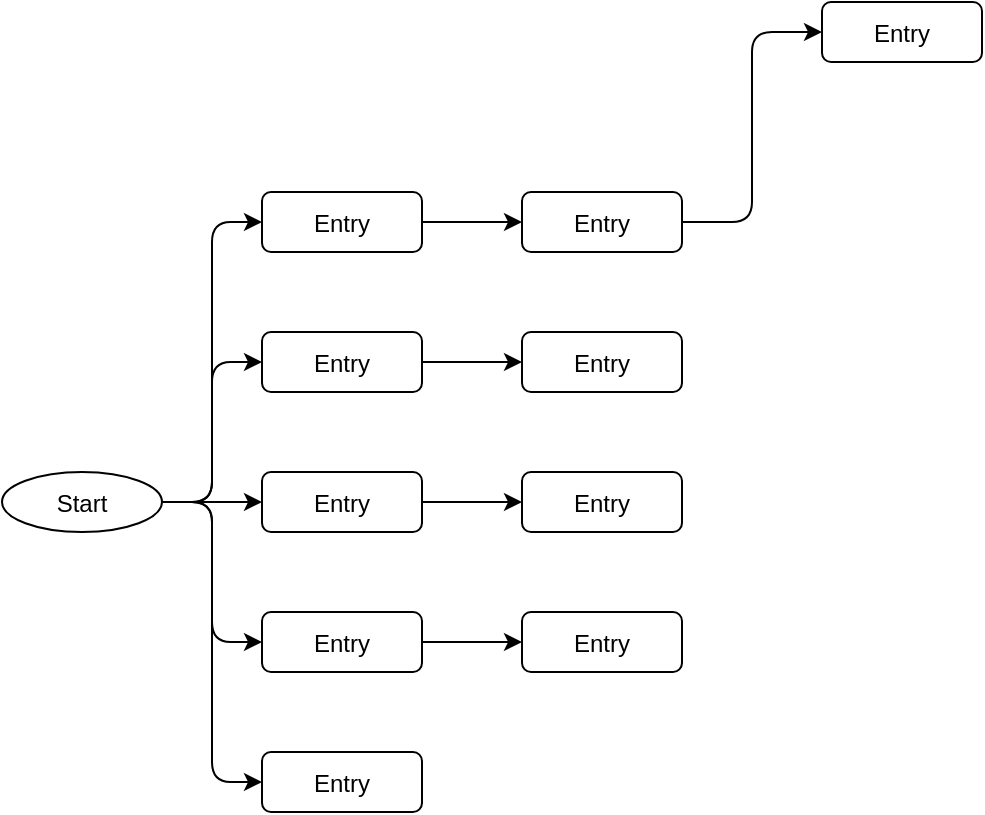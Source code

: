 <mxfile>
    <diagram id="UUI74lgACSPD245kfp1Y" name="Page-1">
        <mxGraphModel dx="1459" dy="1414" grid="1" gridSize="10" guides="1" tooltips="1" connect="1" arrows="1" fold="1" page="1" pageScale="1" pageWidth="1600" pageHeight="900" math="0" shadow="0">
            <root>
                <mxCell id="0"/>
                <mxCell id="1" parent="0"/>
                <mxCell id="11" value="Start" style="ellipse" vertex="1" parent="1">
                    <mxGeometry x="90" y="335" width="80" height="30" as="geometry"/>
                </mxCell>
                <mxCell id="12" value="Entry" style="rounded=1;" vertex="1" parent="1">
                    <mxGeometry x="220" y="195" width="80" height="30" as="geometry"/>
                </mxCell>
                <mxCell id="13" value="" style="edgeStyle=elbowEdgeStyle;elbow=horizontal;" edge="1" source="11" target="12" parent="1">
                    <mxGeometry relative="1" as="geometry"/>
                </mxCell>
                <mxCell id="14" value="Entry" style="rounded=1;" vertex="1" parent="1">
                    <mxGeometry x="220" y="265" width="80" height="30" as="geometry"/>
                </mxCell>
                <mxCell id="15" value="" style="edgeStyle=elbowEdgeStyle;elbow=horizontal;" edge="1" source="11" target="14" parent="1">
                    <mxGeometry relative="1" as="geometry"/>
                </mxCell>
                <mxCell id="16" value="Entry" style="rounded=1;" vertex="1" parent="1">
                    <mxGeometry x="220" y="335" width="80" height="30" as="geometry"/>
                </mxCell>
                <mxCell id="17" value="" style="edgeStyle=elbowEdgeStyle;elbow=horizontal;" edge="1" source="11" target="16" parent="1">
                    <mxGeometry relative="1" as="geometry"/>
                </mxCell>
                <mxCell id="18" value="Entry" style="rounded=1;" vertex="1" parent="1">
                    <mxGeometry x="220" y="405" width="80" height="30" as="geometry"/>
                </mxCell>
                <mxCell id="19" value="" style="edgeStyle=elbowEdgeStyle;elbow=horizontal;" edge="1" source="11" target="18" parent="1">
                    <mxGeometry relative="1" as="geometry"/>
                </mxCell>
                <mxCell id="20" value="Entry" style="rounded=1;" vertex="1" parent="1">
                    <mxGeometry x="220" y="475" width="80" height="30" as="geometry"/>
                </mxCell>
                <mxCell id="21" value="" style="edgeStyle=elbowEdgeStyle;elbow=horizontal;" edge="1" source="11" target="20" parent="1">
                    <mxGeometry relative="1" as="geometry"/>
                </mxCell>
                <mxCell id="22" value="Entry" style="rounded=1;" vertex="1" parent="1">
                    <mxGeometry x="350" y="265" width="80" height="30" as="geometry"/>
                </mxCell>
                <mxCell id="23" value="" style="edgeStyle=elbowEdgeStyle;elbow=horizontal;" edge="1" source="14" target="22" parent="1">
                    <mxGeometry relative="1" as="geometry"/>
                </mxCell>
                <mxCell id="24" value="Entry" style="rounded=1;" vertex="1" parent="1">
                    <mxGeometry x="350" y="195" width="80" height="30" as="geometry"/>
                </mxCell>
                <mxCell id="25" value="" style="edgeStyle=elbowEdgeStyle;elbow=horizontal;" edge="1" source="12" target="24" parent="1">
                    <mxGeometry relative="1" as="geometry"/>
                </mxCell>
                <mxCell id="26" value="Entry" style="rounded=1;" vertex="1" parent="1">
                    <mxGeometry x="350" y="335" width="80" height="30" as="geometry"/>
                </mxCell>
                <mxCell id="27" value="" style="edgeStyle=elbowEdgeStyle;elbow=horizontal;" edge="1" source="16" target="26" parent="1">
                    <mxGeometry relative="1" as="geometry"/>
                </mxCell>
                <mxCell id="28" value="Entry" style="rounded=1;" vertex="1" parent="1">
                    <mxGeometry x="350" y="405" width="80" height="30" as="geometry"/>
                </mxCell>
                <mxCell id="29" value="" style="edgeStyle=elbowEdgeStyle;elbow=horizontal;" edge="1" source="18" target="28" parent="1">
                    <mxGeometry relative="1" as="geometry"/>
                </mxCell>
                <mxCell id="30" value="Entry" style="rounded=1;" vertex="1" parent="1">
                    <mxGeometry x="500" y="100" width="80" height="30" as="geometry"/>
                </mxCell>
                <mxCell id="31" value="" style="edgeStyle=elbowEdgeStyle;elbow=horizontal;exitX=1;exitY=0.5;exitDx=0;exitDy=0;entryX=0;entryY=0.5;entryDx=0;entryDy=0;" edge="1" parent="1" source="24" target="30">
                    <mxGeometry relative="1" as="geometry">
                        <mxPoint x="450" y="230" as="sourcePoint"/>
                        <mxPoint x="480" y="209.5" as="targetPoint"/>
                    </mxGeometry>
                </mxCell>
            </root>
        </mxGraphModel>
    </diagram>
</mxfile>
